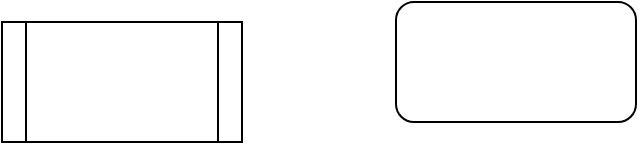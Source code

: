 <mxfile version="@DRAWIO-VERSION@" type="github"><diagram id="3BaxXCt7VBi7gJud49L_" name="Page-1"><mxGraphModel dx="824" dy="394" grid="1" gridSize="10" guides="1" tooltips="1" connect="1" arrows="1" fold="1" page="1" pageScale="1" pageWidth="827" pageHeight="1169" math="0" shadow="0"><root><mxCell id="0"/><mxCell id="1" parent="0"/><mxCell id="cbtvY5ZQFdqQI-AZOj48-1" value="" style="shape=process;whiteSpace=wrap;html=1;backgroundOutline=1;" vertex="1" parent="1"><mxGeometry x="293" y="370" width="120" height="60" as="geometry"/></mxCell><mxCell id="cbtvY5ZQFdqQI-AZOj48-2" value="" style="rounded=1;whiteSpace=wrap;html=1;" vertex="1" parent="1"><mxGeometry x="490" y="360" width="120" height="60" as="geometry"/></mxCell></root></mxGraphModel></diagram></mxfile>